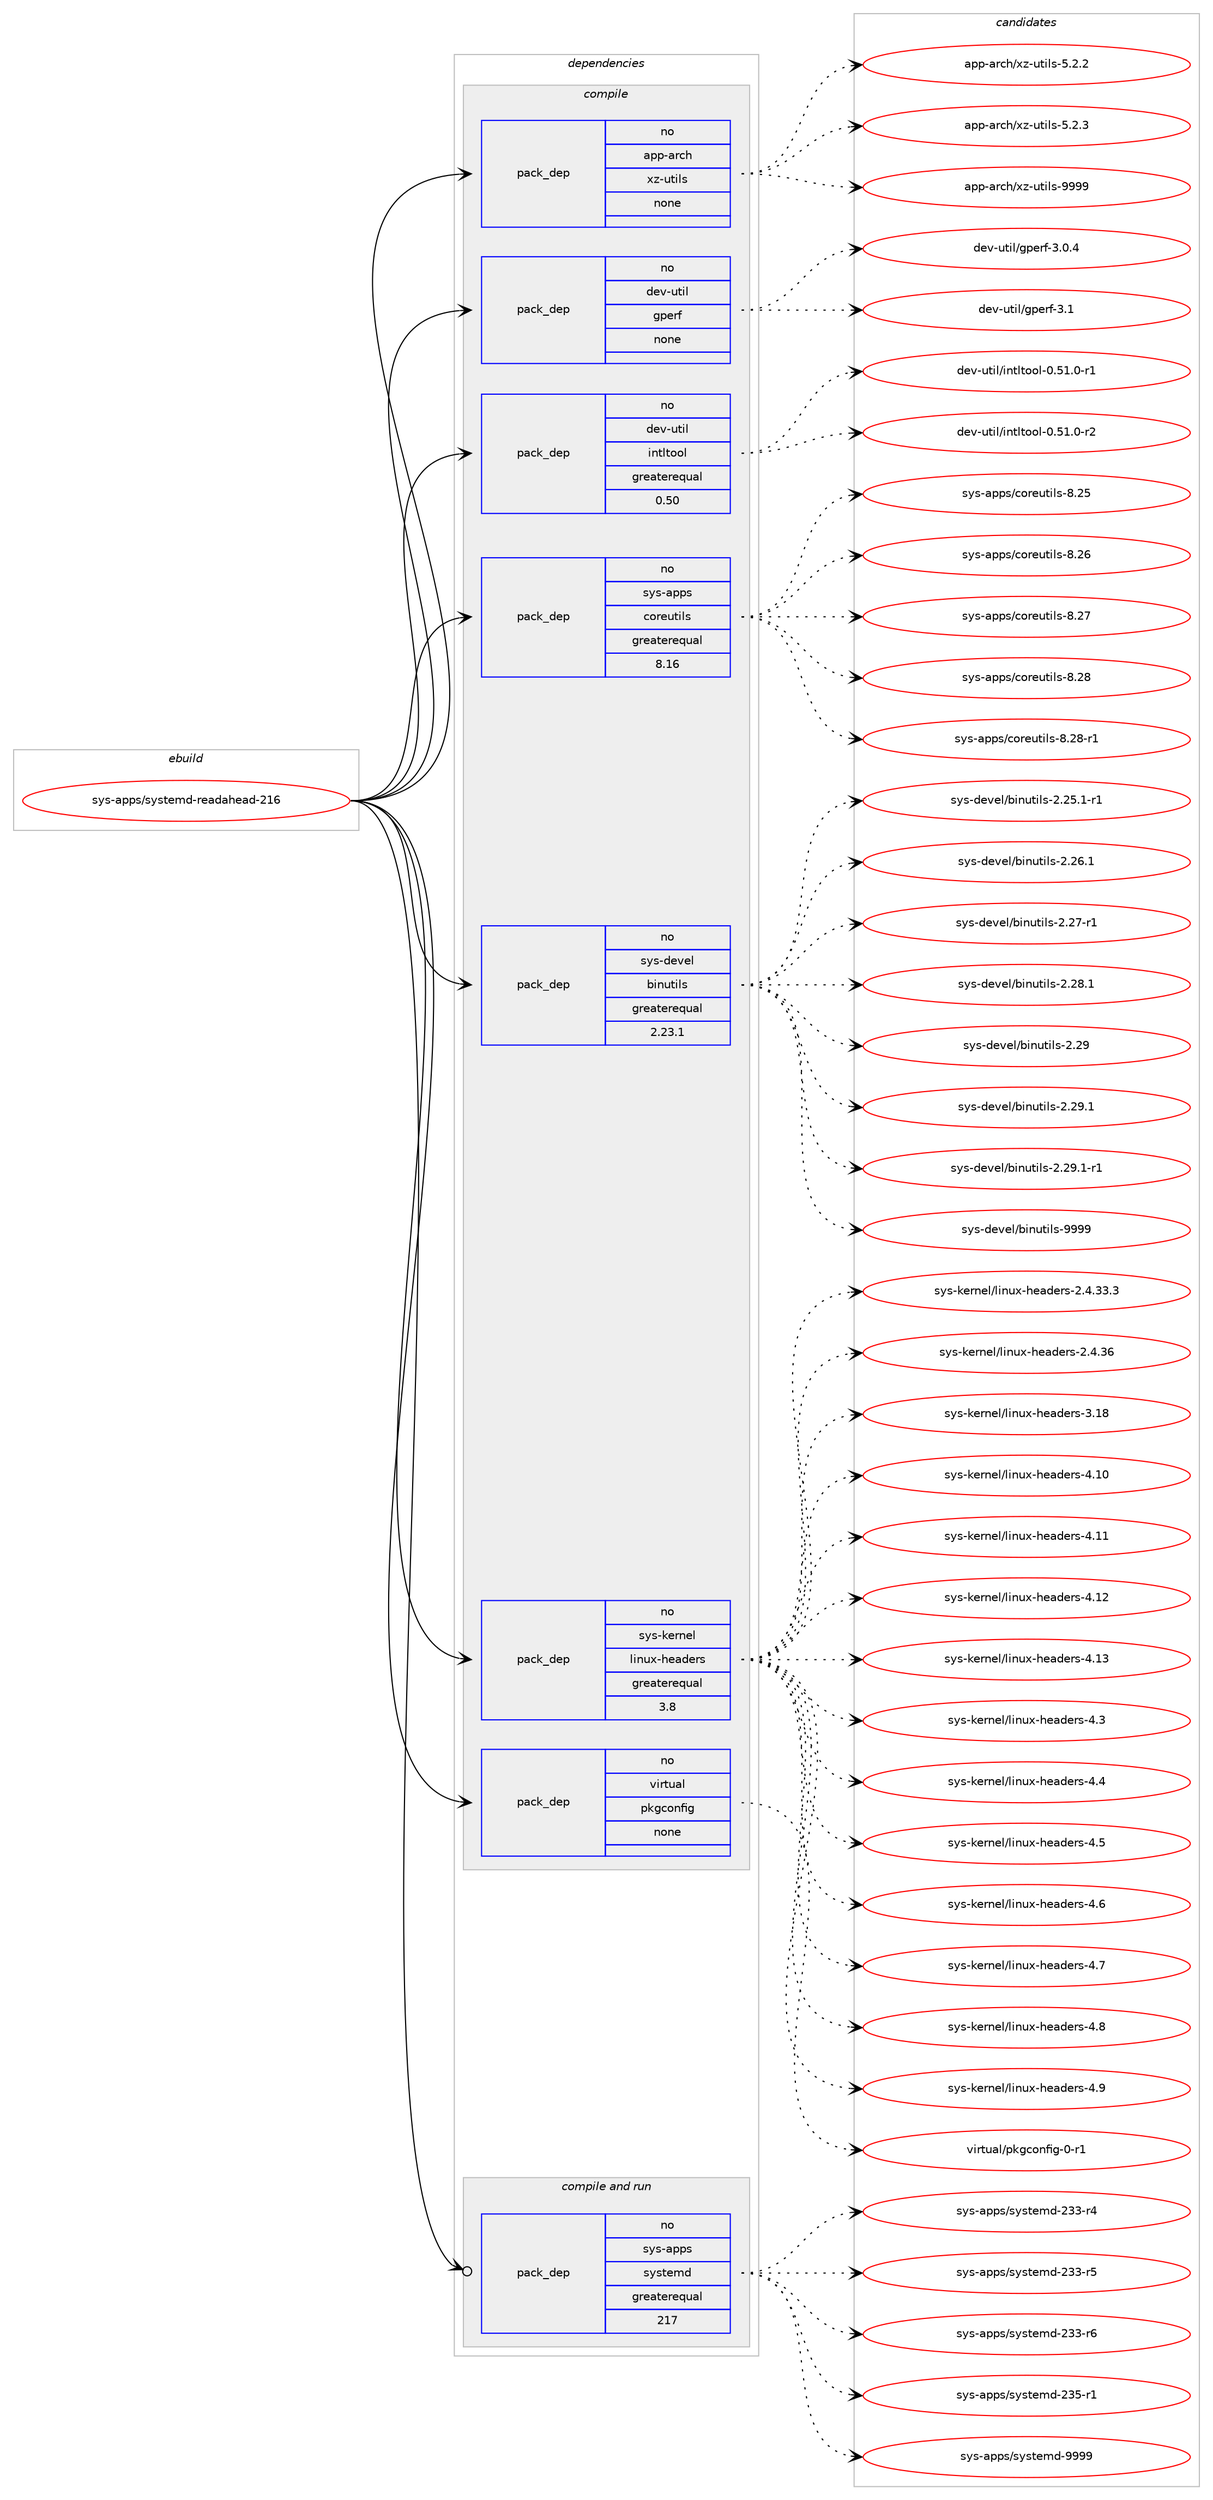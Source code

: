digraph prolog {

# *************
# Graph options
# *************

newrank=true;
concentrate=true;
compound=true;
graph [rankdir=LR,fontname=Helvetica,fontsize=10,ranksep=1.5];#, ranksep=2.5, nodesep=0.2];
edge  [arrowhead=vee];
node  [fontname=Helvetica,fontsize=10];

# **********
# The ebuild
# **********

subgraph cluster_leftcol {
color=gray;
rank=same;
label=<<i>ebuild</i>>;
id [label="sys-apps/systemd-readahead-216", color=red, width=4, href="../sys-apps/systemd-readahead-216.svg"];
}

# ****************
# The dependencies
# ****************

subgraph cluster_midcol {
color=gray;
label=<<i>dependencies</i>>;
subgraph cluster_compile {
fillcolor="#eeeeee";
style=filled;
label=<<i>compile</i>>;
subgraph pack350965 {
dependency473280 [label=<<TABLE BORDER="0" CELLBORDER="1" CELLSPACING="0" CELLPADDING="4" WIDTH="220"><TR><TD ROWSPAN="6" CELLPADDING="30">pack_dep</TD></TR><TR><TD WIDTH="110">no</TD></TR><TR><TD>app-arch</TD></TR><TR><TD>xz-utils</TD></TR><TR><TD>none</TD></TR><TR><TD></TD></TR></TABLE>>, shape=none, color=blue];
}
id:e -> dependency473280:w [weight=20,style="solid",arrowhead="vee"];
subgraph pack350966 {
dependency473281 [label=<<TABLE BORDER="0" CELLBORDER="1" CELLSPACING="0" CELLPADDING="4" WIDTH="220"><TR><TD ROWSPAN="6" CELLPADDING="30">pack_dep</TD></TR><TR><TD WIDTH="110">no</TD></TR><TR><TD>dev-util</TD></TR><TR><TD>gperf</TD></TR><TR><TD>none</TD></TR><TR><TD></TD></TR></TABLE>>, shape=none, color=blue];
}
id:e -> dependency473281:w [weight=20,style="solid",arrowhead="vee"];
subgraph pack350967 {
dependency473282 [label=<<TABLE BORDER="0" CELLBORDER="1" CELLSPACING="0" CELLPADDING="4" WIDTH="220"><TR><TD ROWSPAN="6" CELLPADDING="30">pack_dep</TD></TR><TR><TD WIDTH="110">no</TD></TR><TR><TD>dev-util</TD></TR><TR><TD>intltool</TD></TR><TR><TD>greaterequal</TD></TR><TR><TD>0.50</TD></TR></TABLE>>, shape=none, color=blue];
}
id:e -> dependency473282:w [weight=20,style="solid",arrowhead="vee"];
subgraph pack350968 {
dependency473283 [label=<<TABLE BORDER="0" CELLBORDER="1" CELLSPACING="0" CELLPADDING="4" WIDTH="220"><TR><TD ROWSPAN="6" CELLPADDING="30">pack_dep</TD></TR><TR><TD WIDTH="110">no</TD></TR><TR><TD>sys-apps</TD></TR><TR><TD>coreutils</TD></TR><TR><TD>greaterequal</TD></TR><TR><TD>8.16</TD></TR></TABLE>>, shape=none, color=blue];
}
id:e -> dependency473283:w [weight=20,style="solid",arrowhead="vee"];
subgraph pack350969 {
dependency473284 [label=<<TABLE BORDER="0" CELLBORDER="1" CELLSPACING="0" CELLPADDING="4" WIDTH="220"><TR><TD ROWSPAN="6" CELLPADDING="30">pack_dep</TD></TR><TR><TD WIDTH="110">no</TD></TR><TR><TD>sys-devel</TD></TR><TR><TD>binutils</TD></TR><TR><TD>greaterequal</TD></TR><TR><TD>2.23.1</TD></TR></TABLE>>, shape=none, color=blue];
}
id:e -> dependency473284:w [weight=20,style="solid",arrowhead="vee"];
subgraph pack350970 {
dependency473285 [label=<<TABLE BORDER="0" CELLBORDER="1" CELLSPACING="0" CELLPADDING="4" WIDTH="220"><TR><TD ROWSPAN="6" CELLPADDING="30">pack_dep</TD></TR><TR><TD WIDTH="110">no</TD></TR><TR><TD>sys-kernel</TD></TR><TR><TD>linux-headers</TD></TR><TR><TD>greaterequal</TD></TR><TR><TD>3.8</TD></TR></TABLE>>, shape=none, color=blue];
}
id:e -> dependency473285:w [weight=20,style="solid",arrowhead="vee"];
subgraph pack350971 {
dependency473286 [label=<<TABLE BORDER="0" CELLBORDER="1" CELLSPACING="0" CELLPADDING="4" WIDTH="220"><TR><TD ROWSPAN="6" CELLPADDING="30">pack_dep</TD></TR><TR><TD WIDTH="110">no</TD></TR><TR><TD>virtual</TD></TR><TR><TD>pkgconfig</TD></TR><TR><TD>none</TD></TR><TR><TD></TD></TR></TABLE>>, shape=none, color=blue];
}
id:e -> dependency473286:w [weight=20,style="solid",arrowhead="vee"];
}
subgraph cluster_compileandrun {
fillcolor="#eeeeee";
style=filled;
label=<<i>compile and run</i>>;
subgraph pack350972 {
dependency473287 [label=<<TABLE BORDER="0" CELLBORDER="1" CELLSPACING="0" CELLPADDING="4" WIDTH="220"><TR><TD ROWSPAN="6" CELLPADDING="30">pack_dep</TD></TR><TR><TD WIDTH="110">no</TD></TR><TR><TD>sys-apps</TD></TR><TR><TD>systemd</TD></TR><TR><TD>greaterequal</TD></TR><TR><TD>217</TD></TR></TABLE>>, shape=none, color=blue];
}
id:e -> dependency473287:w [weight=20,style="solid",arrowhead="odotvee"];
}
subgraph cluster_run {
fillcolor="#eeeeee";
style=filled;
label=<<i>run</i>>;
}
}

# **************
# The candidates
# **************

subgraph cluster_choices {
rank=same;
color=gray;
label=<<i>candidates</i>>;

subgraph choice350965 {
color=black;
nodesep=1;
choice971121124597114991044712012245117116105108115455346504650 [label="app-arch/xz-utils-5.2.2", color=red, width=4,href="../app-arch/xz-utils-5.2.2.svg"];
choice971121124597114991044712012245117116105108115455346504651 [label="app-arch/xz-utils-5.2.3", color=red, width=4,href="../app-arch/xz-utils-5.2.3.svg"];
choice9711211245971149910447120122451171161051081154557575757 [label="app-arch/xz-utils-9999", color=red, width=4,href="../app-arch/xz-utils-9999.svg"];
dependency473280:e -> choice971121124597114991044712012245117116105108115455346504650:w [style=dotted,weight="100"];
dependency473280:e -> choice971121124597114991044712012245117116105108115455346504651:w [style=dotted,weight="100"];
dependency473280:e -> choice9711211245971149910447120122451171161051081154557575757:w [style=dotted,weight="100"];
}
subgraph choice350966 {
color=black;
nodesep=1;
choice1001011184511711610510847103112101114102455146484652 [label="dev-util/gperf-3.0.4", color=red, width=4,href="../dev-util/gperf-3.0.4.svg"];
choice100101118451171161051084710311210111410245514649 [label="dev-util/gperf-3.1", color=red, width=4,href="../dev-util/gperf-3.1.svg"];
dependency473281:e -> choice1001011184511711610510847103112101114102455146484652:w [style=dotted,weight="100"];
dependency473281:e -> choice100101118451171161051084710311210111410245514649:w [style=dotted,weight="100"];
}
subgraph choice350967 {
color=black;
nodesep=1;
choice1001011184511711610510847105110116108116111111108454846534946484511449 [label="dev-util/intltool-0.51.0-r1", color=red, width=4,href="../dev-util/intltool-0.51.0-r1.svg"];
choice1001011184511711610510847105110116108116111111108454846534946484511450 [label="dev-util/intltool-0.51.0-r2", color=red, width=4,href="../dev-util/intltool-0.51.0-r2.svg"];
dependency473282:e -> choice1001011184511711610510847105110116108116111111108454846534946484511449:w [style=dotted,weight="100"];
dependency473282:e -> choice1001011184511711610510847105110116108116111111108454846534946484511450:w [style=dotted,weight="100"];
}
subgraph choice350968 {
color=black;
nodesep=1;
choice115121115459711211211547991111141011171161051081154556465053 [label="sys-apps/coreutils-8.25", color=red, width=4,href="../sys-apps/coreutils-8.25.svg"];
choice115121115459711211211547991111141011171161051081154556465054 [label="sys-apps/coreutils-8.26", color=red, width=4,href="../sys-apps/coreutils-8.26.svg"];
choice115121115459711211211547991111141011171161051081154556465055 [label="sys-apps/coreutils-8.27", color=red, width=4,href="../sys-apps/coreutils-8.27.svg"];
choice115121115459711211211547991111141011171161051081154556465056 [label="sys-apps/coreutils-8.28", color=red, width=4,href="../sys-apps/coreutils-8.28.svg"];
choice1151211154597112112115479911111410111711610510811545564650564511449 [label="sys-apps/coreutils-8.28-r1", color=red, width=4,href="../sys-apps/coreutils-8.28-r1.svg"];
dependency473283:e -> choice115121115459711211211547991111141011171161051081154556465053:w [style=dotted,weight="100"];
dependency473283:e -> choice115121115459711211211547991111141011171161051081154556465054:w [style=dotted,weight="100"];
dependency473283:e -> choice115121115459711211211547991111141011171161051081154556465055:w [style=dotted,weight="100"];
dependency473283:e -> choice115121115459711211211547991111141011171161051081154556465056:w [style=dotted,weight="100"];
dependency473283:e -> choice1151211154597112112115479911111410111711610510811545564650564511449:w [style=dotted,weight="100"];
}
subgraph choice350969 {
color=black;
nodesep=1;
choice115121115451001011181011084798105110117116105108115455046505346494511449 [label="sys-devel/binutils-2.25.1-r1", color=red, width=4,href="../sys-devel/binutils-2.25.1-r1.svg"];
choice11512111545100101118101108479810511011711610510811545504650544649 [label="sys-devel/binutils-2.26.1", color=red, width=4,href="../sys-devel/binutils-2.26.1.svg"];
choice11512111545100101118101108479810511011711610510811545504650554511449 [label="sys-devel/binutils-2.27-r1", color=red, width=4,href="../sys-devel/binutils-2.27-r1.svg"];
choice11512111545100101118101108479810511011711610510811545504650564649 [label="sys-devel/binutils-2.28.1", color=red, width=4,href="../sys-devel/binutils-2.28.1.svg"];
choice1151211154510010111810110847981051101171161051081154550465057 [label="sys-devel/binutils-2.29", color=red, width=4,href="../sys-devel/binutils-2.29.svg"];
choice11512111545100101118101108479810511011711610510811545504650574649 [label="sys-devel/binutils-2.29.1", color=red, width=4,href="../sys-devel/binutils-2.29.1.svg"];
choice115121115451001011181011084798105110117116105108115455046505746494511449 [label="sys-devel/binutils-2.29.1-r1", color=red, width=4,href="../sys-devel/binutils-2.29.1-r1.svg"];
choice1151211154510010111810110847981051101171161051081154557575757 [label="sys-devel/binutils-9999", color=red, width=4,href="../sys-devel/binutils-9999.svg"];
dependency473284:e -> choice115121115451001011181011084798105110117116105108115455046505346494511449:w [style=dotted,weight="100"];
dependency473284:e -> choice11512111545100101118101108479810511011711610510811545504650544649:w [style=dotted,weight="100"];
dependency473284:e -> choice11512111545100101118101108479810511011711610510811545504650554511449:w [style=dotted,weight="100"];
dependency473284:e -> choice11512111545100101118101108479810511011711610510811545504650564649:w [style=dotted,weight="100"];
dependency473284:e -> choice1151211154510010111810110847981051101171161051081154550465057:w [style=dotted,weight="100"];
dependency473284:e -> choice11512111545100101118101108479810511011711610510811545504650574649:w [style=dotted,weight="100"];
dependency473284:e -> choice115121115451001011181011084798105110117116105108115455046505746494511449:w [style=dotted,weight="100"];
dependency473284:e -> choice1151211154510010111810110847981051101171161051081154557575757:w [style=dotted,weight="100"];
}
subgraph choice350970 {
color=black;
nodesep=1;
choice11512111545107101114110101108471081051101171204510410197100101114115455046524651514651 [label="sys-kernel/linux-headers-2.4.33.3", color=red, width=4,href="../sys-kernel/linux-headers-2.4.33.3.svg"];
choice1151211154510710111411010110847108105110117120451041019710010111411545504652465154 [label="sys-kernel/linux-headers-2.4.36", color=red, width=4,href="../sys-kernel/linux-headers-2.4.36.svg"];
choice115121115451071011141101011084710810511011712045104101971001011141154551464956 [label="sys-kernel/linux-headers-3.18", color=red, width=4,href="../sys-kernel/linux-headers-3.18.svg"];
choice115121115451071011141101011084710810511011712045104101971001011141154552464948 [label="sys-kernel/linux-headers-4.10", color=red, width=4,href="../sys-kernel/linux-headers-4.10.svg"];
choice115121115451071011141101011084710810511011712045104101971001011141154552464949 [label="sys-kernel/linux-headers-4.11", color=red, width=4,href="../sys-kernel/linux-headers-4.11.svg"];
choice115121115451071011141101011084710810511011712045104101971001011141154552464950 [label="sys-kernel/linux-headers-4.12", color=red, width=4,href="../sys-kernel/linux-headers-4.12.svg"];
choice115121115451071011141101011084710810511011712045104101971001011141154552464951 [label="sys-kernel/linux-headers-4.13", color=red, width=4,href="../sys-kernel/linux-headers-4.13.svg"];
choice1151211154510710111411010110847108105110117120451041019710010111411545524651 [label="sys-kernel/linux-headers-4.3", color=red, width=4,href="../sys-kernel/linux-headers-4.3.svg"];
choice1151211154510710111411010110847108105110117120451041019710010111411545524652 [label="sys-kernel/linux-headers-4.4", color=red, width=4,href="../sys-kernel/linux-headers-4.4.svg"];
choice1151211154510710111411010110847108105110117120451041019710010111411545524653 [label="sys-kernel/linux-headers-4.5", color=red, width=4,href="../sys-kernel/linux-headers-4.5.svg"];
choice1151211154510710111411010110847108105110117120451041019710010111411545524654 [label="sys-kernel/linux-headers-4.6", color=red, width=4,href="../sys-kernel/linux-headers-4.6.svg"];
choice1151211154510710111411010110847108105110117120451041019710010111411545524655 [label="sys-kernel/linux-headers-4.7", color=red, width=4,href="../sys-kernel/linux-headers-4.7.svg"];
choice1151211154510710111411010110847108105110117120451041019710010111411545524656 [label="sys-kernel/linux-headers-4.8", color=red, width=4,href="../sys-kernel/linux-headers-4.8.svg"];
choice1151211154510710111411010110847108105110117120451041019710010111411545524657 [label="sys-kernel/linux-headers-4.9", color=red, width=4,href="../sys-kernel/linux-headers-4.9.svg"];
dependency473285:e -> choice11512111545107101114110101108471081051101171204510410197100101114115455046524651514651:w [style=dotted,weight="100"];
dependency473285:e -> choice1151211154510710111411010110847108105110117120451041019710010111411545504652465154:w [style=dotted,weight="100"];
dependency473285:e -> choice115121115451071011141101011084710810511011712045104101971001011141154551464956:w [style=dotted,weight="100"];
dependency473285:e -> choice115121115451071011141101011084710810511011712045104101971001011141154552464948:w [style=dotted,weight="100"];
dependency473285:e -> choice115121115451071011141101011084710810511011712045104101971001011141154552464949:w [style=dotted,weight="100"];
dependency473285:e -> choice115121115451071011141101011084710810511011712045104101971001011141154552464950:w [style=dotted,weight="100"];
dependency473285:e -> choice115121115451071011141101011084710810511011712045104101971001011141154552464951:w [style=dotted,weight="100"];
dependency473285:e -> choice1151211154510710111411010110847108105110117120451041019710010111411545524651:w [style=dotted,weight="100"];
dependency473285:e -> choice1151211154510710111411010110847108105110117120451041019710010111411545524652:w [style=dotted,weight="100"];
dependency473285:e -> choice1151211154510710111411010110847108105110117120451041019710010111411545524653:w [style=dotted,weight="100"];
dependency473285:e -> choice1151211154510710111411010110847108105110117120451041019710010111411545524654:w [style=dotted,weight="100"];
dependency473285:e -> choice1151211154510710111411010110847108105110117120451041019710010111411545524655:w [style=dotted,weight="100"];
dependency473285:e -> choice1151211154510710111411010110847108105110117120451041019710010111411545524656:w [style=dotted,weight="100"];
dependency473285:e -> choice1151211154510710111411010110847108105110117120451041019710010111411545524657:w [style=dotted,weight="100"];
}
subgraph choice350971 {
color=black;
nodesep=1;
choice11810511411611797108471121071039911111010210510345484511449 [label="virtual/pkgconfig-0-r1", color=red, width=4,href="../virtual/pkgconfig-0-r1.svg"];
dependency473286:e -> choice11810511411611797108471121071039911111010210510345484511449:w [style=dotted,weight="100"];
}
subgraph choice350972 {
color=black;
nodesep=1;
choice115121115459711211211547115121115116101109100455051514511452 [label="sys-apps/systemd-233-r4", color=red, width=4,href="../sys-apps/systemd-233-r4.svg"];
choice115121115459711211211547115121115116101109100455051514511453 [label="sys-apps/systemd-233-r5", color=red, width=4,href="../sys-apps/systemd-233-r5.svg"];
choice115121115459711211211547115121115116101109100455051514511454 [label="sys-apps/systemd-233-r6", color=red, width=4,href="../sys-apps/systemd-233-r6.svg"];
choice115121115459711211211547115121115116101109100455051534511449 [label="sys-apps/systemd-235-r1", color=red, width=4,href="../sys-apps/systemd-235-r1.svg"];
choice1151211154597112112115471151211151161011091004557575757 [label="sys-apps/systemd-9999", color=red, width=4,href="../sys-apps/systemd-9999.svg"];
dependency473287:e -> choice115121115459711211211547115121115116101109100455051514511452:w [style=dotted,weight="100"];
dependency473287:e -> choice115121115459711211211547115121115116101109100455051514511453:w [style=dotted,weight="100"];
dependency473287:e -> choice115121115459711211211547115121115116101109100455051514511454:w [style=dotted,weight="100"];
dependency473287:e -> choice115121115459711211211547115121115116101109100455051534511449:w [style=dotted,weight="100"];
dependency473287:e -> choice1151211154597112112115471151211151161011091004557575757:w [style=dotted,weight="100"];
}
}

}
